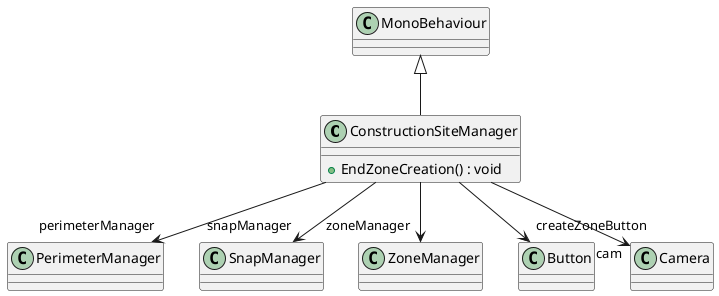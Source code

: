 @startuml
class ConstructionSiteManager {
    + EndZoneCreation() : void
}
MonoBehaviour <|-- ConstructionSiteManager
ConstructionSiteManager --> "perimeterManager" PerimeterManager
ConstructionSiteManager --> "snapManager" SnapManager
ConstructionSiteManager --> "zoneManager" ZoneManager
ConstructionSiteManager --> "createZoneButton" Button
ConstructionSiteManager --> "cam" Camera
@enduml
